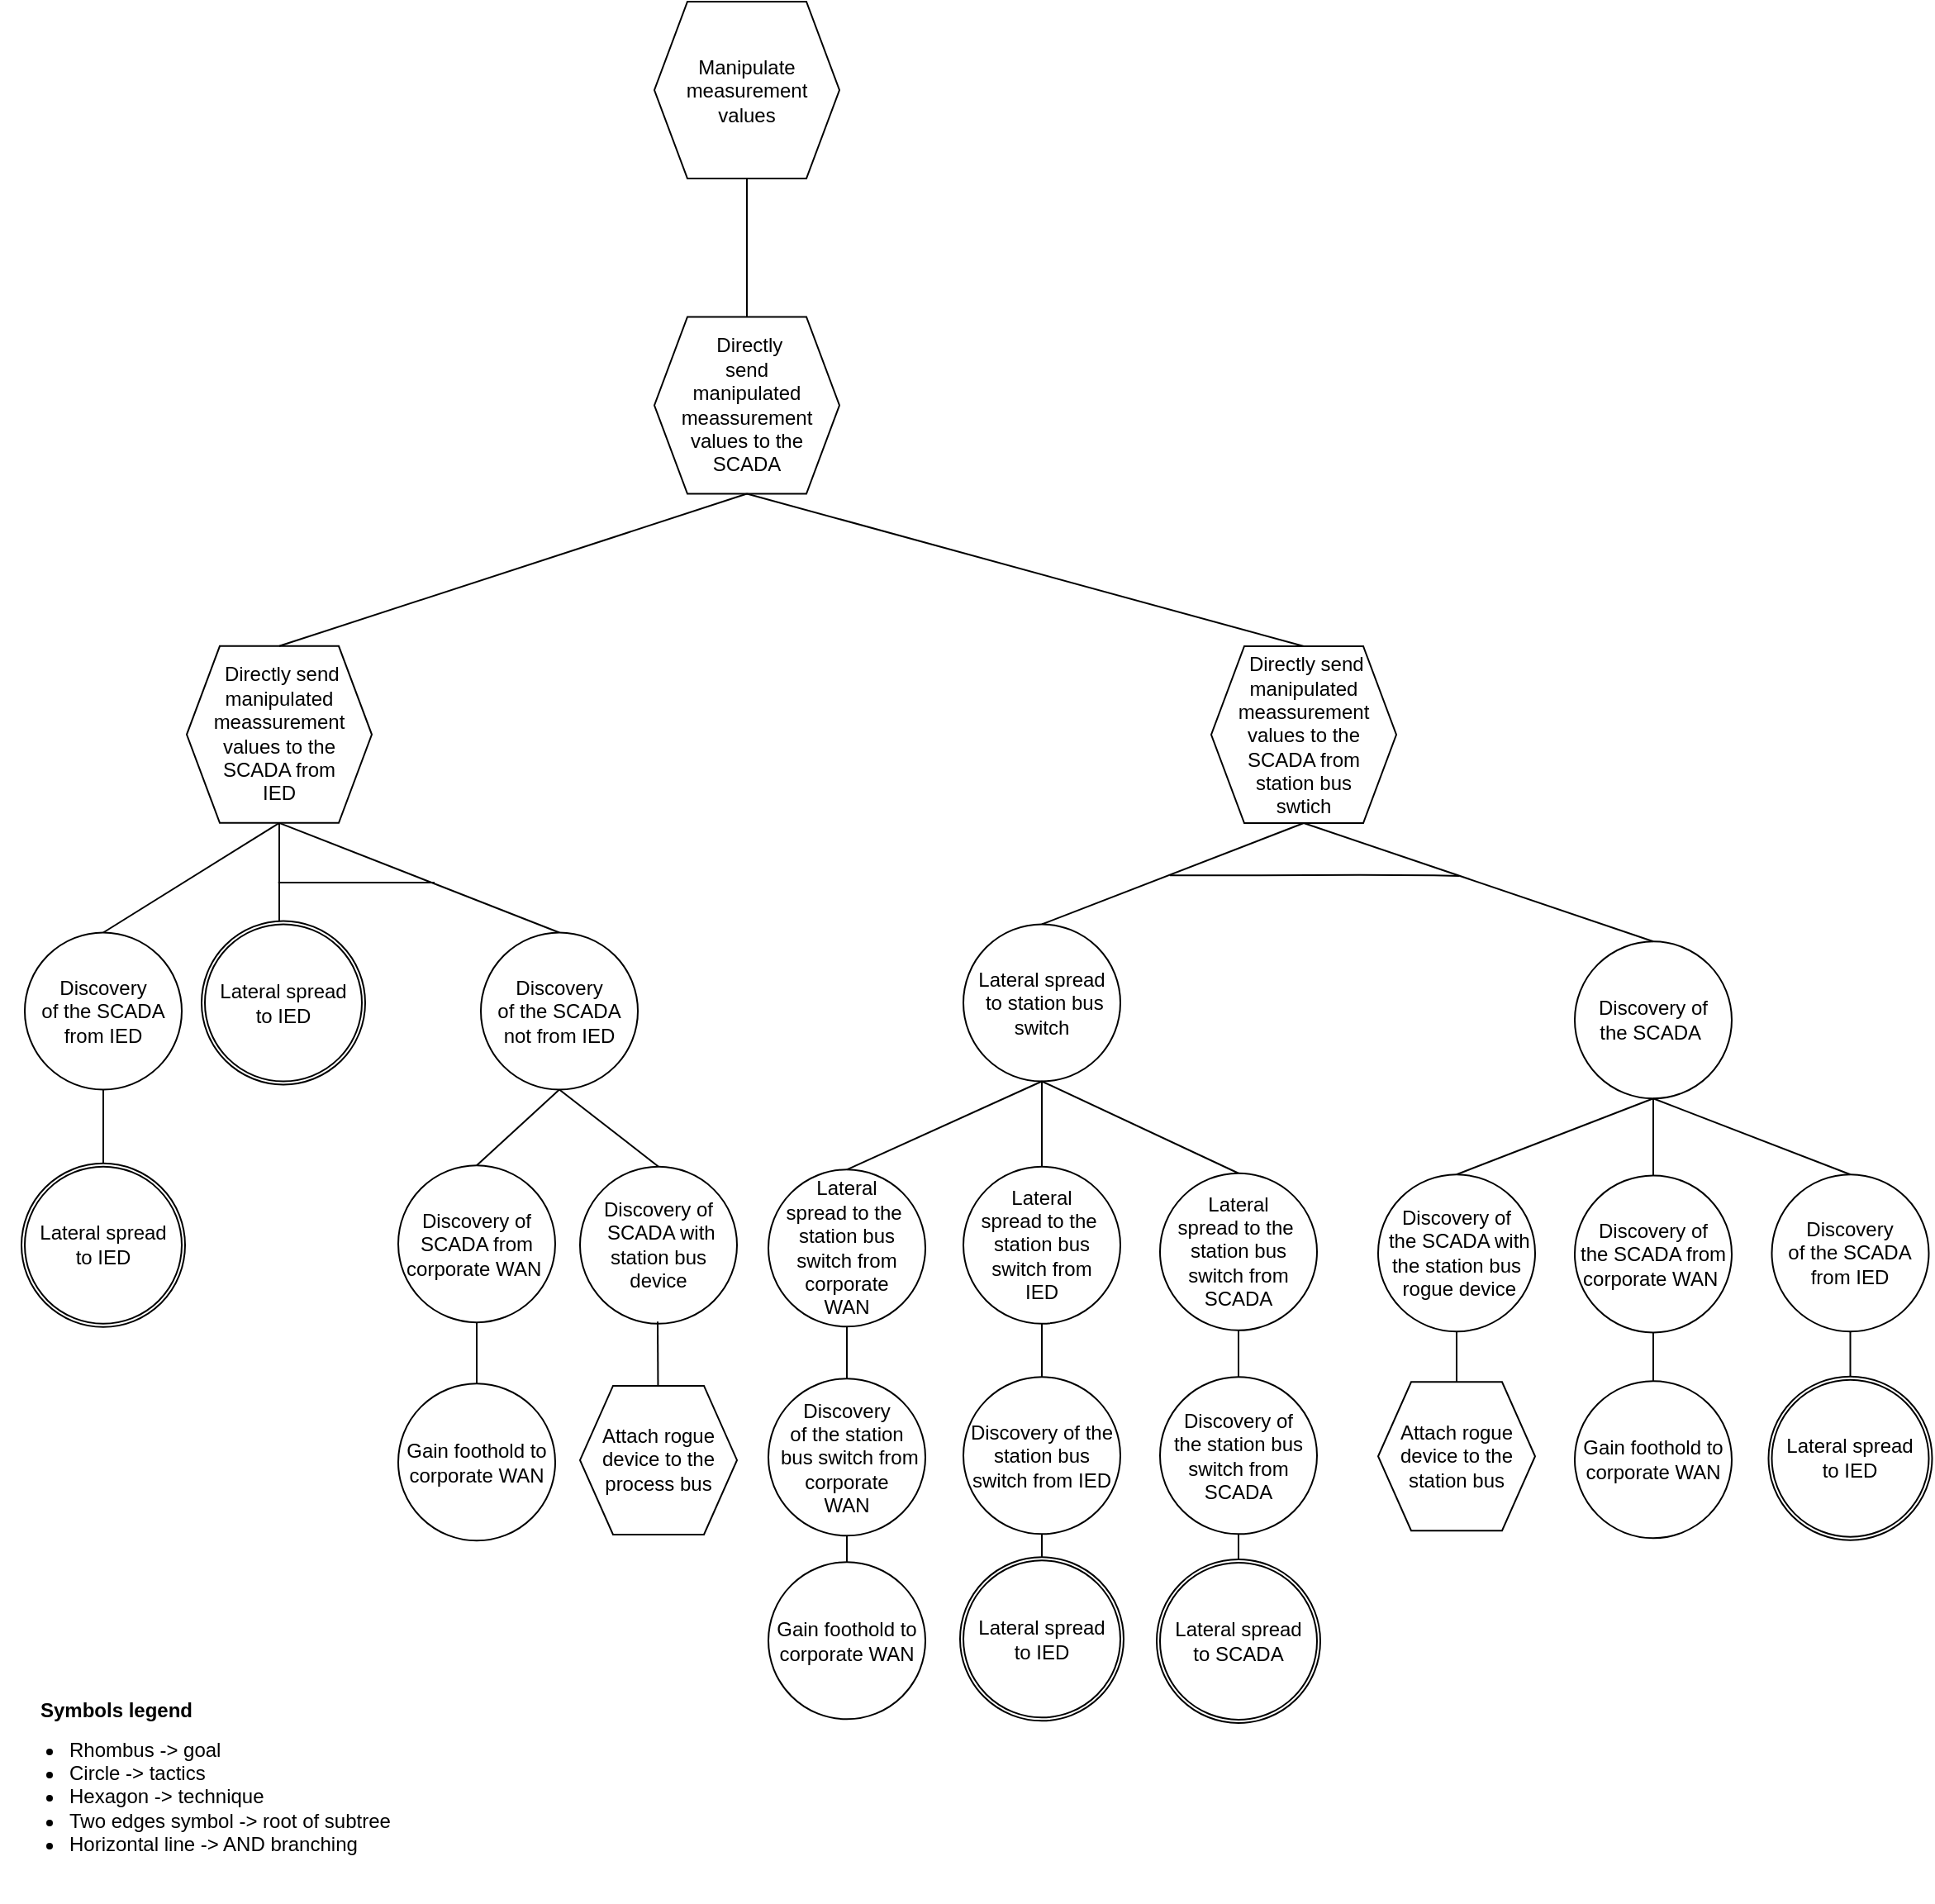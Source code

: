 <mxfile version="16.1.2" type="device"><diagram id="xbHYeiGO_CIbIeRIyyaW" name="Page-1"><mxGraphModel dx="1422" dy="905" grid="1" gridSize="10" guides="1" tooltips="1" connect="1" arrows="1" fold="1" page="1" pageScale="1" pageWidth="850" pageHeight="1100" math="0" shadow="0"><root><mxCell id="0"/><mxCell id="1" parent="0"/><mxCell id="q_Y1FQsj2ikYlkpA-Gyn-50" value="&lt;font style=&quot;font-size: 12px&quot;&gt;Symbols legend&lt;/font&gt;" style="text;strokeColor=none;fillColor=none;html=1;fontSize=24;fontStyle=1;verticalAlign=middle;align=center;" parent="1" vertex="1"><mxGeometry x="209" y="1020.0" width="100" height="40" as="geometry"/></mxCell><mxCell id="q_Y1FQsj2ikYlkpA-Gyn-52" value="&lt;ul&gt;&lt;li&gt;&lt;span&gt;Rhombus -&amp;gt; goal&lt;/span&gt;&lt;/li&gt;&lt;li&gt;&lt;span&gt;Circle -&amp;gt; tactics&lt;/span&gt;&lt;br&gt;&lt;/li&gt;&lt;li&gt;Hexagon -&amp;gt; technique&lt;/li&gt;&lt;li&gt;Two edges symbol -&amp;gt; root of subtree&lt;/li&gt;&lt;li&gt;Horizontal line -&amp;gt; AND branching&lt;/li&gt;&lt;/ul&gt;" style="text;strokeColor=none;fillColor=none;html=1;whiteSpace=wrap;verticalAlign=middle;overflow=hidden;fontSize=12;" parent="1" vertex="1"><mxGeometry x="189" y="1031" width="256" height="129" as="geometry"/></mxCell><mxCell id="nbdmeN9ukbkjmMOt9uIb-6" value="Manipulate measurement values" style="shape=hexagon;perimeter=hexagonPerimeter2;whiteSpace=wrap;html=1;fixedSize=1;" parent="1" vertex="1"><mxGeometry x="585" y="10" width="112" height="107" as="geometry"/></mxCell><mxCell id="hXiwa7b58C9pTNHA5cDS-3" value="&amp;nbsp;Directly&lt;br&gt;send&lt;br&gt;manipulated&lt;br&gt;meassurement&lt;br&gt;values to the&lt;br&gt;SCADA" style="shape=hexagon;perimeter=hexagonPerimeter2;whiteSpace=wrap;html=1;fixedSize=1;" parent="1" vertex="1"><mxGeometry x="585" y="200.75" width="112" height="107" as="geometry"/></mxCell><mxCell id="c9HpUDW3eZ3asptIFYqA-1" value="" style="endArrow=none;html=1;rounded=0;entryX=0.5;entryY=1;entryDx=0;entryDy=0;exitX=0.5;exitY=0;exitDx=0;exitDy=0;" parent="1" source="hXiwa7b58C9pTNHA5cDS-3" target="nbdmeN9ukbkjmMOt9uIb-6" edge="1"><mxGeometry width="50" height="50" relative="1" as="geometry"><mxPoint x="701.5" y="221.5" as="sourcePoint"/><mxPoint x="560.75" y="110.5" as="targetPoint"/></mxGeometry></mxCell><mxCell id="4epFLDLlx2omxAIllbZk-3" value="" style="endArrow=none;html=1;rounded=0;exitX=0.5;exitY=1;exitDx=0;exitDy=0;" parent="1" source="4epFLDLlx2omxAIllbZk-15" target="0Qf27vYzhS7x9a2EV2Fq-11" edge="1"><mxGeometry width="50" height="50" relative="1" as="geometry"><mxPoint x="304" y="703.72" as="sourcePoint"/><mxPoint x="251.5" y="689.97" as="targetPoint"/><Array as="points"/></mxGeometry></mxCell><mxCell id="4epFLDLlx2omxAIllbZk-15" value="Discovery&lt;br&gt;of the SCADA from IED" style="ellipse;whiteSpace=wrap;html=1;aspect=fixed;" parent="1" vertex="1"><mxGeometry x="204" y="573.24" width="95" height="95" as="geometry"/></mxCell><mxCell id="4epFLDLlx2omxAIllbZk-16" value="" style="endArrow=none;html=1;rounded=0;exitX=0.5;exitY=0;exitDx=0;exitDy=0;entryX=0.5;entryY=1;entryDx=0;entryDy=0;" parent="1" source="4epFLDLlx2omxAIllbZk-15" target="2dhj_4RlpSU6l_lUr5A2-35" edge="1"><mxGeometry width="50" height="50" relative="1" as="geometry"><mxPoint x="496.87" y="695.63" as="sourcePoint"/><mxPoint x="172.37" y="512.45" as="targetPoint"/><Array as="points"/></mxGeometry></mxCell><mxCell id="2dhj_4RlpSU6l_lUr5A2-35" value="&amp;nbsp;Directly send&lt;br&gt;manipulated&lt;br&gt;meassurement&lt;br&gt;values to the&lt;br&gt;SCADA from&lt;br&gt;IED" style="shape=hexagon;perimeter=hexagonPerimeter2;whiteSpace=wrap;html=1;fixedSize=1;" parent="1" vertex="1"><mxGeometry x="302" y="399.91" width="112" height="107" as="geometry"/></mxCell><mxCell id="2dhj_4RlpSU6l_lUr5A2-36" value="" style="endArrow=none;html=1;rounded=0;exitX=0.5;exitY=1;exitDx=0;exitDy=0;entryX=0.5;entryY=0;entryDx=0;entryDy=0;" parent="1" source="hXiwa7b58C9pTNHA5cDS-3" target="2dhj_4RlpSU6l_lUr5A2-35" edge="1"><mxGeometry width="50" height="50" relative="1" as="geometry"><mxPoint x="590" y="332.66" as="sourcePoint"/><mxPoint x="537.25" y="389.46" as="targetPoint"/></mxGeometry></mxCell><mxCell id="Wc3BPldIsUcrUfqzeBYM-116" value="" style="endArrow=none;html=1;rounded=0;exitX=0.5;exitY=1;exitDx=0;exitDy=0;entryX=0.5;entryY=0;entryDx=0;entryDy=0;" parent="1" source="2dhj_4RlpSU6l_lUr5A2-35" edge="1"><mxGeometry width="50" height="50" relative="1" as="geometry"><mxPoint x="23.87" y="522.48" as="sourcePoint"/><mxPoint x="358" y="610.21" as="targetPoint"/></mxGeometry></mxCell><mxCell id="Wc3BPldIsUcrUfqzeBYM-117" value="" style="endArrow=none;html=1;rounded=0;exitX=0.5;exitY=1;exitDx=0;exitDy=0;entryX=0.5;entryY=0;entryDx=0;entryDy=0;" parent="1" source="2dhj_4RlpSU6l_lUr5A2-35" target="Wc3BPldIsUcrUfqzeBYM-118" edge="1"><mxGeometry width="50" height="50" relative="1" as="geometry"><mxPoint x="23.87" y="522.48" as="sourcePoint"/><mxPoint x="266.37" y="679.26" as="targetPoint"/></mxGeometry></mxCell><mxCell id="Wc3BPldIsUcrUfqzeBYM-118" value="Discovery&lt;br&gt;of the SCADA not from IED" style="ellipse;whiteSpace=wrap;html=1;aspect=fixed;" parent="1" vertex="1"><mxGeometry x="480" y="573.24" width="95" height="95" as="geometry"/></mxCell><mxCell id="Wc3BPldIsUcrUfqzeBYM-119" value="Gain foothold to corporate WAN" style="ellipse;whiteSpace=wrap;html=1;aspect=fixed;" parent="1" vertex="1"><mxGeometry x="430" y="846.15" width="95" height="95" as="geometry"/></mxCell><mxCell id="Wc3BPldIsUcrUfqzeBYM-120" value="" style="endArrow=none;html=1;rounded=0;exitX=0.5;exitY=1;exitDx=0;exitDy=0;entryX=0.5;entryY=0;entryDx=0;entryDy=0;" parent="1" source="Wc3BPldIsUcrUfqzeBYM-121" target="Wc3BPldIsUcrUfqzeBYM-119" edge="1"><mxGeometry width="50" height="50" relative="1" as="geometry"><mxPoint x="327.5" y="878.2" as="sourcePoint"/><mxPoint x="335.5" y="898.2" as="targetPoint"/></mxGeometry></mxCell><mxCell id="Wc3BPldIsUcrUfqzeBYM-121" value="Discovery&amp;nbsp;of &lt;br&gt;SCADA from corporate WAN&amp;nbsp;" style="ellipse;whiteSpace=wrap;html=1;aspect=fixed;" parent="1" vertex="1"><mxGeometry x="430" y="714.11" width="95" height="95" as="geometry"/></mxCell><mxCell id="Wc3BPldIsUcrUfqzeBYM-122" value="" style="endArrow=none;html=1;rounded=0;entryX=0.5;entryY=1;entryDx=0;entryDy=0;exitX=0.5;exitY=0;exitDx=0;exitDy=0;" parent="1" source="Wc3BPldIsUcrUfqzeBYM-121" target="Wc3BPldIsUcrUfqzeBYM-118" edge="1"><mxGeometry width="50" height="50" relative="1" as="geometry"><mxPoint x="409" y="1000.06" as="sourcePoint"/><mxPoint x="570.25" y="906.55" as="targetPoint"/></mxGeometry></mxCell><mxCell id="Wc3BPldIsUcrUfqzeBYM-123" value="Attach rogue device to the process bus" style="shape=hexagon;perimeter=hexagonPerimeter2;whiteSpace=wrap;html=1;fixedSize=1;" parent="1" vertex="1"><mxGeometry x="540" y="847.45" width="95" height="90" as="geometry"/></mxCell><mxCell id="Wc3BPldIsUcrUfqzeBYM-124" value="Discovery of&lt;br&gt;&amp;nbsp;SCADA with station bus device" style="ellipse;whiteSpace=wrap;html=1;aspect=fixed;" parent="1" vertex="1"><mxGeometry x="540" y="714.88" width="95" height="95" as="geometry"/></mxCell><mxCell id="Wc3BPldIsUcrUfqzeBYM-125" value="" style="endArrow=none;html=1;rounded=0;entryX=0.5;entryY=1;entryDx=0;entryDy=0;" parent="1" source="Wc3BPldIsUcrUfqzeBYM-123" edge="1"><mxGeometry width="50" height="50" relative="1" as="geometry"><mxPoint x="587.0" y="852.16" as="sourcePoint"/><mxPoint x="587.0" y="808.59" as="targetPoint"/></mxGeometry></mxCell><mxCell id="Wc3BPldIsUcrUfqzeBYM-126" value="" style="endArrow=none;html=1;rounded=0;entryX=0.5;entryY=1;entryDx=0;entryDy=0;exitX=0.5;exitY=0;exitDx=0;exitDy=0;" parent="1" source="Wc3BPldIsUcrUfqzeBYM-124" target="Wc3BPldIsUcrUfqzeBYM-118" edge="1"><mxGeometry width="50" height="50" relative="1" as="geometry"><mxPoint x="534.75" y="1309.88" as="sourcePoint"/><mxPoint x="524.75" y="1017.1" as="targetPoint"/></mxGeometry></mxCell><mxCell id="Wc3BPldIsUcrUfqzeBYM-127" value="" style="endArrow=none;html=1;rounded=0;" parent="1" edge="1"><mxGeometry width="50" height="50" relative="1" as="geometry"><mxPoint x="357.37" y="543.01" as="sourcePoint"/><mxPoint x="452" y="543" as="targetPoint"/><Array as="points"/></mxGeometry></mxCell><mxCell id="7_rUlHPIj6vCc7LXZpXl-7" value="" style="endArrow=none;html=1;rounded=0;entryX=0.5;entryY=0;entryDx=0;entryDy=0;exitX=0.5;exitY=1;exitDx=0;exitDy=0;" parent="1" source="7_rUlHPIj6vCc7LXZpXl-10" target="7_rUlHPIj6vCc7LXZpXl-28" edge="1"><mxGeometry width="50" height="50" relative="1" as="geometry"><mxPoint x="1091" y="683.98" as="sourcePoint"/><mxPoint x="1069.5" y="730.48" as="targetPoint"/></mxGeometry></mxCell><mxCell id="7_rUlHPIj6vCc7LXZpXl-8" value="" style="endArrow=none;html=1;rounded=0;entryX=0.5;entryY=0;entryDx=0;entryDy=0;exitX=0.5;exitY=1;exitDx=0;exitDy=0;" parent="1" source="hXiwa7b58C9pTNHA5cDS-3" target="7_rUlHPIj6vCc7LXZpXl-9" edge="1"><mxGeometry width="50" height="50" relative="1" as="geometry"><mxPoint x="870" y="350" as="sourcePoint"/><mxPoint x="1497.5" y="415.93" as="targetPoint"/></mxGeometry></mxCell><mxCell id="7_rUlHPIj6vCc7LXZpXl-9" value="&amp;nbsp;Directly send&lt;br&gt;manipulated&lt;br&gt;meassurement&lt;br&gt;values to the SCADA from &lt;br&gt;station bus &lt;br&gt;swtich" style="shape=hexagon;perimeter=hexagonPerimeter2;whiteSpace=wrap;html=1;fixedSize=1;" parent="1" vertex="1"><mxGeometry x="922" y="400.0" width="112" height="107" as="geometry"/></mxCell><mxCell id="7_rUlHPIj6vCc7LXZpXl-10" value="Discovery&amp;nbsp;of &lt;br&gt;the SCADA&amp;nbsp;" style="ellipse;whiteSpace=wrap;html=1;aspect=fixed;" parent="1" vertex="1"><mxGeometry x="1142" y="578.64" width="95" height="95" as="geometry"/></mxCell><mxCell id="7_rUlHPIj6vCc7LXZpXl-11" value="" style="endArrow=none;html=1;rounded=0;exitX=0.5;exitY=0;exitDx=0;exitDy=0;entryX=0.5;entryY=1;entryDx=0;entryDy=0;" parent="1" source="7_rUlHPIj6vCc7LXZpXl-10" target="7_rUlHPIj6vCc7LXZpXl-9" edge="1"><mxGeometry width="50" height="50" relative="1" as="geometry"><mxPoint x="744.25" y="1033.92" as="sourcePoint"/><mxPoint x="962" y="511.36" as="targetPoint"/></mxGeometry></mxCell><mxCell id="7_rUlHPIj6vCc7LXZpXl-12" value="" style="endArrow=none;html=1;rounded=0;entryX=0.5;entryY=1;entryDx=0;entryDy=0;exitX=0.5;exitY=0;exitDx=0;exitDy=0;" parent="1" source="7_rUlHPIj6vCc7LXZpXl-26" target="7_rUlHPIj6vCc7LXZpXl-9" edge="1"><mxGeometry width="50" height="50" relative="1" as="geometry"><mxPoint x="731.75" y="618.72" as="sourcePoint"/><mxPoint x="627" y="531.36" as="targetPoint"/></mxGeometry></mxCell><mxCell id="7_rUlHPIj6vCc7LXZpXl-13" value="" style="endArrow=none;html=1;rounded=0;entryX=0.5;entryY=0;entryDx=0;entryDy=0;exitX=0.5;exitY=1;exitDx=0;exitDy=0;" parent="1" source="7_rUlHPIj6vCc7LXZpXl-10" edge="1"><mxGeometry width="50" height="50" relative="1" as="geometry"><mxPoint x="1161" y="693.98" as="sourcePoint"/><mxPoint x="1189.5" y="729.55" as="targetPoint"/></mxGeometry></mxCell><mxCell id="7_rUlHPIj6vCc7LXZpXl-14" value="Gain foothold to corporate WAN" style="ellipse;whiteSpace=wrap;html=1;aspect=fixed;" parent="1" vertex="1"><mxGeometry x="1142" y="844.62" width="95" height="95" as="geometry"/></mxCell><mxCell id="7_rUlHPIj6vCc7LXZpXl-15" value="" style="endArrow=none;html=1;rounded=0;startArrow=none;exitX=0.5;exitY=1;exitDx=0;exitDy=0;" parent="1" source="7_rUlHPIj6vCc7LXZpXl-16" target="7_rUlHPIj6vCc7LXZpXl-14" edge="1"><mxGeometry width="50" height="50" relative="1" as="geometry"><mxPoint x="1163" y="824.43" as="sourcePoint"/><mxPoint x="1217.75" y="840.11" as="targetPoint"/></mxGeometry></mxCell><mxCell id="7_rUlHPIj6vCc7LXZpXl-22" value="Discovery&lt;br&gt;of the SCADA from IED" style="ellipse;whiteSpace=wrap;html=1;aspect=fixed;" parent="1" vertex="1"><mxGeometry x="1261.25" y="719.62" width="95" height="95" as="geometry"/></mxCell><mxCell id="7_rUlHPIj6vCc7LXZpXl-23" value="" style="endArrow=none;html=1;rounded=0;exitX=0.5;exitY=0;exitDx=0;exitDy=0;entryX=0.5;entryY=1;entryDx=0;entryDy=0;" parent="1" source="7_rUlHPIj6vCc7LXZpXl-22" target="7_rUlHPIj6vCc7LXZpXl-10" edge="1"><mxGeometry width="50" height="50" relative="1" as="geometry"><mxPoint x="907.5" y="835.19" as="sourcePoint"/><mxPoint x="1021" y="719.69" as="targetPoint"/><Array as="points"/></mxGeometry></mxCell><mxCell id="7_rUlHPIj6vCc7LXZpXl-25" value="" style="endArrow=none;html=1;rounded=0;" parent="1" edge="1"><mxGeometry width="50" height="50" relative="1" as="geometry"><mxPoint x="897" y="538.62" as="sourcePoint"/><mxPoint x="1072" y="539" as="targetPoint"/><Array as="points"><mxPoint x="942" y="538.62"/><mxPoint x="1012" y="538.36"/><mxPoint x="1057" y="538.62"/></Array></mxGeometry></mxCell><mxCell id="7_rUlHPIj6vCc7LXZpXl-26" value="Lateral spread&lt;br&gt;&amp;nbsp;to station bus switch" style="ellipse;whiteSpace=wrap;html=1;aspect=fixed;" parent="1" vertex="1"><mxGeometry x="772" y="568.24" width="95" height="95" as="geometry"/></mxCell><mxCell id="7_rUlHPIj6vCc7LXZpXl-27" value="Attach rogue device to the station bus" style="shape=hexagon;perimeter=hexagonPerimeter2;whiteSpace=wrap;html=1;fixedSize=1;" parent="1" vertex="1"><mxGeometry x="1023" y="845.12" width="95" height="90" as="geometry"/></mxCell><mxCell id="7_rUlHPIj6vCc7LXZpXl-28" value="Discovery of&lt;br&gt;&amp;nbsp;the SCADA with the station bus&lt;br&gt;&amp;nbsp;rogue device" style="ellipse;whiteSpace=wrap;html=1;aspect=fixed;" parent="1" vertex="1"><mxGeometry x="1023" y="719.62" width="95" height="95" as="geometry"/></mxCell><mxCell id="7_rUlHPIj6vCc7LXZpXl-29" value="" style="endArrow=none;html=1;rounded=0;exitX=0.5;exitY=1;exitDx=0;exitDy=0;entryX=0.5;entryY=0;entryDx=0;entryDy=0;" parent="1" source="7_rUlHPIj6vCc7LXZpXl-28" target="7_rUlHPIj6vCc7LXZpXl-27" edge="1"><mxGeometry width="50" height="50" relative="1" as="geometry"><mxPoint x="1057" y="936.47" as="sourcePoint"/><mxPoint x="1070.5" y="944.47" as="targetPoint"/></mxGeometry></mxCell><mxCell id="7_rUlHPIj6vCc7LXZpXl-16" value="Discovery&amp;nbsp;of &lt;br&gt;the SCADA from corporate WAN&amp;nbsp;" style="ellipse;whiteSpace=wrap;html=1;aspect=fixed;" parent="1" vertex="1"><mxGeometry x="1142" y="720.19" width="95" height="95" as="geometry"/></mxCell><mxCell id="KX4eTH8GzMq_FIGPHGFd-23" value="Gain foothold to corporate WAN" style="ellipse;whiteSpace=wrap;html=1;aspect=fixed;" parent="1" vertex="1"><mxGeometry x="654" y="954.15" width="95" height="95" as="geometry"/></mxCell><mxCell id="KX4eTH8GzMq_FIGPHGFd-24" value="" style="endArrow=none;html=1;rounded=0;entryX=0.5;entryY=1;entryDx=0;entryDy=0;" parent="1" source="KX4eTH8GzMq_FIGPHGFd-23" target="KX4eTH8GzMq_FIGPHGFd-25" edge="1"><mxGeometry width="50" height="50" relative="1" as="geometry"><mxPoint x="654.25" y="959.78" as="sourcePoint"/><mxPoint x="674.25" y="939.78" as="targetPoint"/><Array as="points"/></mxGeometry></mxCell><mxCell id="KX4eTH8GzMq_FIGPHGFd-25" value="Discovery&lt;br&gt;of the station&lt;br&gt;&amp;nbsp;bus switch from corporate&lt;br&gt;WAN" style="ellipse;whiteSpace=wrap;html=1;aspect=fixed;" parent="1" vertex="1"><mxGeometry x="654" y="843.15" width="95" height="95" as="geometry"/></mxCell><mxCell id="KX4eTH8GzMq_FIGPHGFd-26" value="Lateral &lt;br&gt;spread to the&amp;nbsp;&lt;br&gt;station bus switch from corporate &lt;br&gt;WAN" style="ellipse;whiteSpace=wrap;html=1;aspect=fixed;" parent="1" vertex="1"><mxGeometry x="654" y="716.65" width="95" height="95" as="geometry"/></mxCell><mxCell id="KX4eTH8GzMq_FIGPHGFd-27" value="" style="endArrow=none;html=1;rounded=0;entryX=0.5;entryY=0;entryDx=0;entryDy=0;exitX=0.5;exitY=1;exitDx=0;exitDy=0;" parent="1" source="7_rUlHPIj6vCc7LXZpXl-26" target="KX4eTH8GzMq_FIGPHGFd-26" edge="1"><mxGeometry width="50" height="50" relative="1" as="geometry"><mxPoint x="833.87" y="664.06" as="sourcePoint"/><mxPoint x="627.62" y="721.31" as="targetPoint"/></mxGeometry></mxCell><mxCell id="KX4eTH8GzMq_FIGPHGFd-28" value="" style="endArrow=none;html=1;rounded=0;entryX=0.5;entryY=0;entryDx=0;entryDy=0;exitX=0.5;exitY=1;exitDx=0;exitDy=0;" parent="1" source="KX4eTH8GzMq_FIGPHGFd-26" target="KX4eTH8GzMq_FIGPHGFd-25" edge="1"><mxGeometry width="50" height="50" relative="1" as="geometry"><mxPoint x="737.75" y="818.78" as="sourcePoint"/><mxPoint x="700.75" y="828.78" as="targetPoint"/></mxGeometry></mxCell><mxCell id="KX4eTH8GzMq_FIGPHGFd-31" value="Discovery of the station bus switch from IED" style="ellipse;whiteSpace=wrap;html=1;aspect=fixed;" parent="1" vertex="1"><mxGeometry x="772" y="842.15" width="95" height="95" as="geometry"/></mxCell><mxCell id="KX4eTH8GzMq_FIGPHGFd-32" value="Lateral &lt;br&gt;spread to the&amp;nbsp;&lt;br&gt;station bus switch from &lt;br&gt;IED" style="ellipse;whiteSpace=wrap;html=1;aspect=fixed;" parent="1" vertex="1"><mxGeometry x="772" y="714.88" width="95" height="95" as="geometry"/></mxCell><mxCell id="KX4eTH8GzMq_FIGPHGFd-33" value="" style="endArrow=none;html=1;rounded=0;entryX=0.5;entryY=0;entryDx=0;entryDy=0;exitX=0.5;exitY=1;exitDx=0;exitDy=0;" parent="1" source="KX4eTH8GzMq_FIGPHGFd-32" target="KX4eTH8GzMq_FIGPHGFd-31" edge="1"><mxGeometry width="50" height="50" relative="1" as="geometry"><mxPoint x="835.75" y="825.98" as="sourcePoint"/><mxPoint x="798.75" y="835.98" as="targetPoint"/></mxGeometry></mxCell><mxCell id="KX4eTH8GzMq_FIGPHGFd-34" value="" style="endArrow=none;html=1;rounded=0;entryX=0.5;entryY=0;entryDx=0;entryDy=0;exitX=0.5;exitY=1;exitDx=0;exitDy=0;" parent="1" target="KX4eTH8GzMq_FIGPHGFd-32" edge="1"><mxGeometry width="50" height="50" relative="1" as="geometry"><mxPoint x="819.5" y="663.47" as="sourcePoint"/><mxPoint x="650.75" y="729.01" as="targetPoint"/></mxGeometry></mxCell><mxCell id="KX4eTH8GzMq_FIGPHGFd-35" value="" style="endArrow=none;html=1;rounded=0;exitX=0.5;exitY=1;exitDx=0;exitDy=0;entryX=0.5;entryY=0;entryDx=0;entryDy=0;" parent="1" source="7_rUlHPIj6vCc7LXZpXl-26" target="KX4eTH8GzMq_FIGPHGFd-36" edge="1"><mxGeometry width="50" height="50" relative="1" as="geometry"><mxPoint x="833.87" y="664.06" as="sourcePoint"/><mxPoint x="986.37" y="726.85" as="targetPoint"/></mxGeometry></mxCell><mxCell id="KX4eTH8GzMq_FIGPHGFd-36" value="Lateral &lt;br&gt;spread to the&amp;nbsp;&lt;br&gt;station bus switch from &lt;br&gt;SCADA" style="ellipse;whiteSpace=wrap;html=1;aspect=fixed;" parent="1" vertex="1"><mxGeometry x="891.0" y="718.88" width="95" height="95" as="geometry"/></mxCell><mxCell id="KX4eTH8GzMq_FIGPHGFd-43" value="Discovery of &lt;br&gt;the station bus switch from SCADA" style="ellipse;whiteSpace=wrap;html=1;aspect=fixed;" parent="1" vertex="1"><mxGeometry x="891.0" y="842.18" width="95" height="95" as="geometry"/></mxCell><mxCell id="KX4eTH8GzMq_FIGPHGFd-44" value="" style="endArrow=none;html=1;rounded=0;entryX=0.5;entryY=0;entryDx=0;entryDy=0;exitX=0.5;exitY=1;exitDx=0;exitDy=0;" parent="1" source="KX4eTH8GzMq_FIGPHGFd-36" target="KX4eTH8GzMq_FIGPHGFd-43" edge="1"><mxGeometry width="50" height="50" relative="1" as="geometry"><mxPoint x="892.87" y="826.03" as="sourcePoint"/><mxPoint x="892.12" y="843.16" as="targetPoint"/></mxGeometry></mxCell><mxCell id="KX4eTH8GzMq_FIGPHGFd-62" value="" style="endArrow=none;html=1;rounded=0;exitX=0.5;exitY=1;exitDx=0;exitDy=0;entryX=0.5;entryY=0;entryDx=0;entryDy=0;" parent="1" source="KX4eTH8GzMq_FIGPHGFd-31" target="0Qf27vYzhS7x9a2EV2Fq-15" edge="1"><mxGeometry width="50" height="50" relative="1" as="geometry"><mxPoint x="812" y="977.24" as="sourcePoint"/><mxPoint x="782" y="950.26" as="targetPoint"/></mxGeometry></mxCell><mxCell id="plv7sm9dHydYdR0xg5k4-2" value="" style="endArrow=none;html=1;rounded=0;exitX=0.5;exitY=1;exitDx=0;exitDy=0;entryX=0.5;entryY=0;entryDx=0;entryDy=0;" parent="1" source="KX4eTH8GzMq_FIGPHGFd-43" edge="1"><mxGeometry width="50" height="50" relative="1" as="geometry"><mxPoint x="938.5" y="942.43" as="sourcePoint"/><mxPoint x="938.5" y="955.93" as="targetPoint"/></mxGeometry></mxCell><mxCell id="0Qf27vYzhS7x9a2EV2Fq-10" value="" style="ellipse;whiteSpace=wrap;html=1;aspect=fixed;" parent="1" vertex="1"><mxGeometry x="202" y="712.88" width="99" height="99" as="geometry"/></mxCell><mxCell id="0Qf27vYzhS7x9a2EV2Fq-11" value="Lateral spread&lt;br&gt;to IED" style="ellipse;whiteSpace=wrap;html=1;aspect=fixed;" parent="1" vertex="1"><mxGeometry x="204" y="714.88" width="95" height="95" as="geometry"/></mxCell><mxCell id="0Qf27vYzhS7x9a2EV2Fq-12" value="" style="ellipse;whiteSpace=wrap;html=1;aspect=fixed;" parent="1" vertex="1"><mxGeometry x="311" y="566.24" width="99" height="99" as="geometry"/></mxCell><mxCell id="0Qf27vYzhS7x9a2EV2Fq-13" value="Lateral spread&lt;br&gt;to IED" style="ellipse;whiteSpace=wrap;html=1;aspect=fixed;" parent="1" vertex="1"><mxGeometry x="313" y="568.24" width="95" height="95" as="geometry"/></mxCell><mxCell id="0Qf27vYzhS7x9a2EV2Fq-14" value="" style="ellipse;whiteSpace=wrap;html=1;aspect=fixed;" parent="1" vertex="1"><mxGeometry x="770" y="951.15" width="99" height="99" as="geometry"/></mxCell><mxCell id="0Qf27vYzhS7x9a2EV2Fq-15" value="Lateral spread&lt;br&gt;to IED" style="ellipse;whiteSpace=wrap;html=1;aspect=fixed;" parent="1" vertex="1"><mxGeometry x="772" y="953.15" width="95" height="95" as="geometry"/></mxCell><mxCell id="0Qf27vYzhS7x9a2EV2Fq-16" value="" style="ellipse;whiteSpace=wrap;html=1;aspect=fixed;" parent="1" vertex="1"><mxGeometry x="889" y="952.47" width="99" height="99" as="geometry"/></mxCell><mxCell id="0Qf27vYzhS7x9a2EV2Fq-17" value="Lateral spread&lt;br&gt;to SCADA" style="ellipse;whiteSpace=wrap;html=1;aspect=fixed;" parent="1" vertex="1"><mxGeometry x="891" y="954.47" width="95" height="95" as="geometry"/></mxCell><mxCell id="0Qf27vYzhS7x9a2EV2Fq-18" value="" style="endArrow=none;html=1;rounded=0;entryX=0.5;entryY=0;entryDx=0;entryDy=0;exitX=0.5;exitY=1;exitDx=0;exitDy=0;" parent="1" source="7_rUlHPIj6vCc7LXZpXl-22" edge="1"><mxGeometry width="50" height="50" relative="1" as="geometry"><mxPoint x="1371" y="830" as="sourcePoint"/><mxPoint x="1308.75" y="843.36" as="targetPoint"/></mxGeometry></mxCell><mxCell id="0Qf27vYzhS7x9a2EV2Fq-19" value="" style="ellipse;whiteSpace=wrap;html=1;aspect=fixed;" parent="1" vertex="1"><mxGeometry x="1259.25" y="841.86" width="99" height="99" as="geometry"/></mxCell><mxCell id="0Qf27vYzhS7x9a2EV2Fq-20" value="Lateral spread&lt;br&gt;to IED" style="ellipse;whiteSpace=wrap;html=1;aspect=fixed;" parent="1" vertex="1"><mxGeometry x="1261.25" y="843.86" width="95" height="95" as="geometry"/></mxCell></root></mxGraphModel></diagram></mxfile>